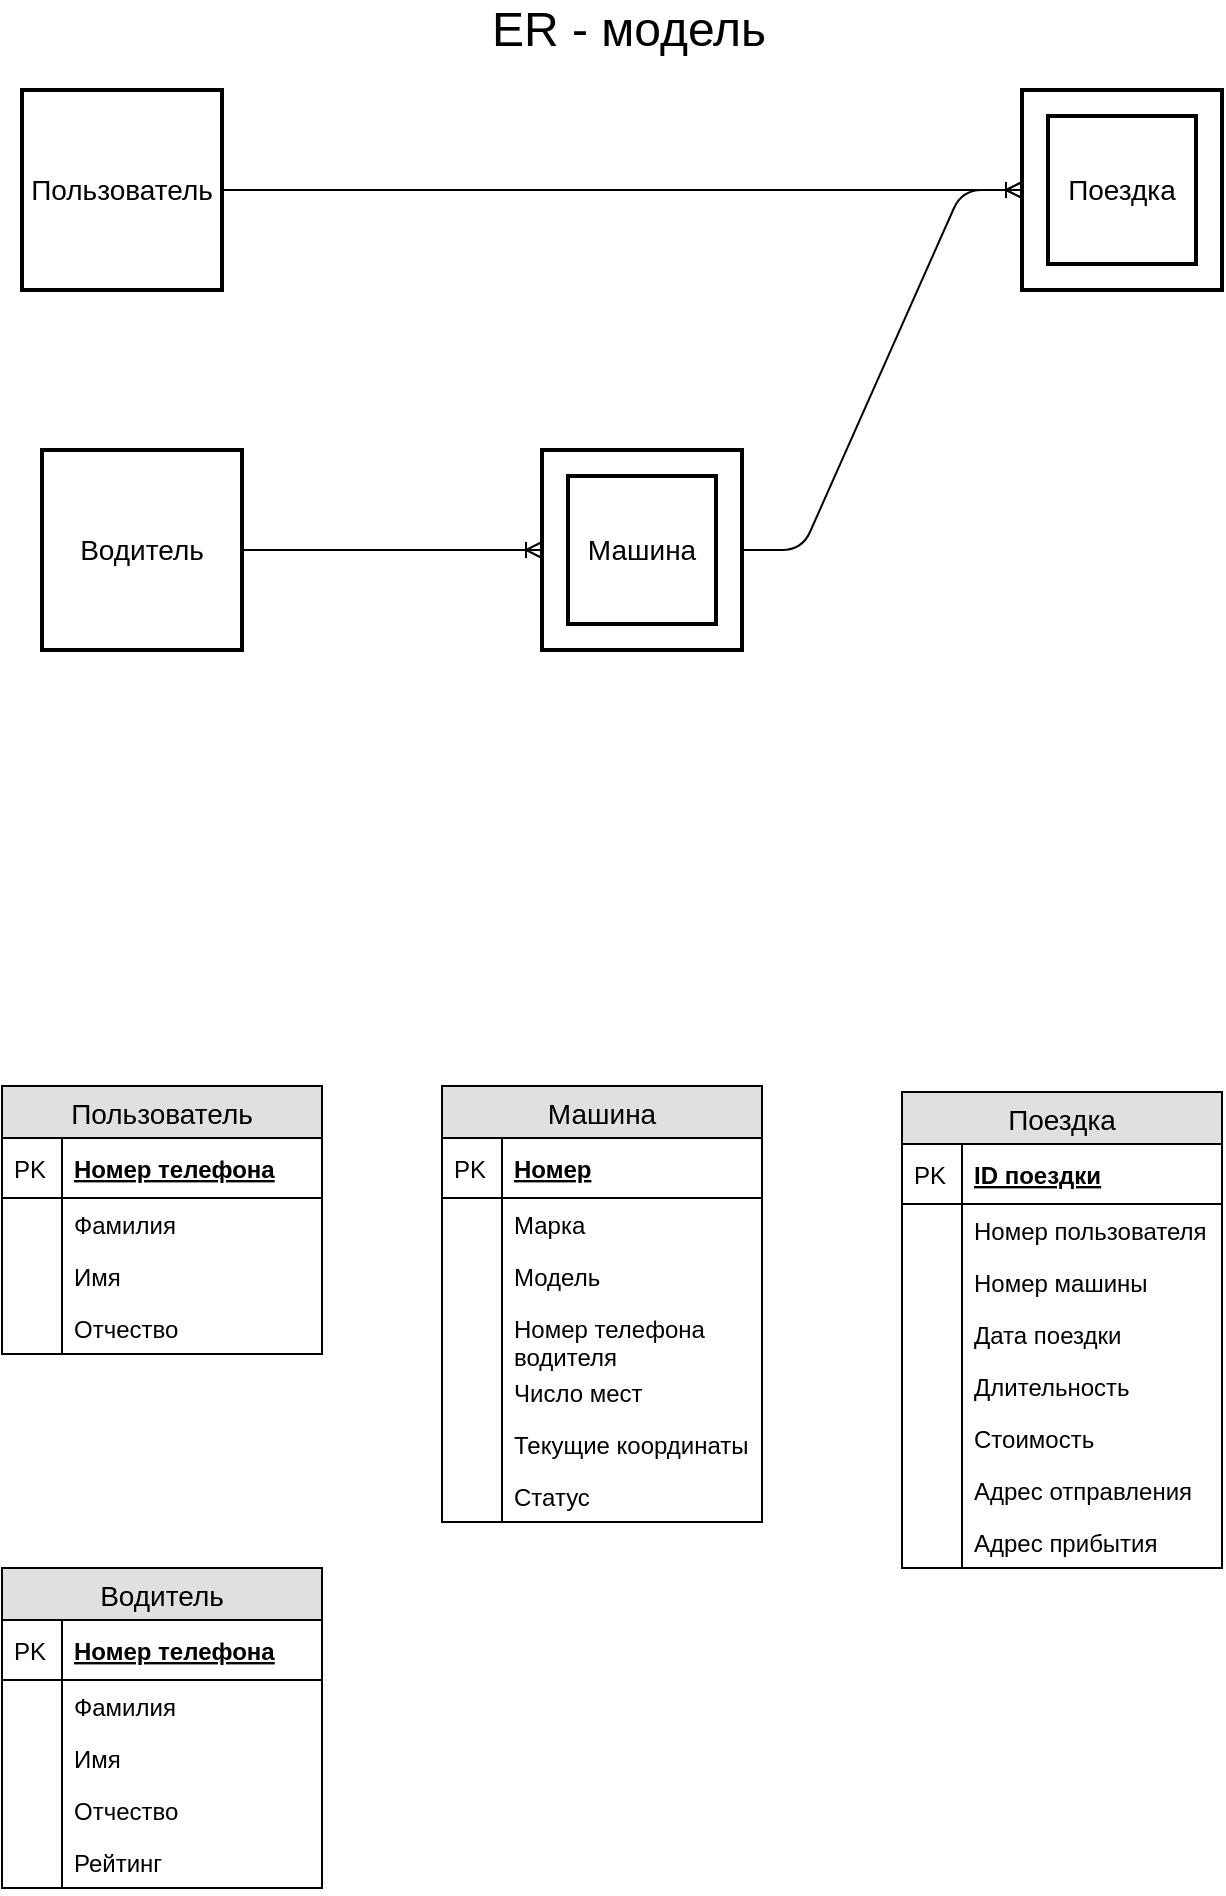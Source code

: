 <mxfile version="11.2.8" type="device" pages="1"><diagram id="2pzP-k6vwmW_36JHAura" name="Page-1"><mxGraphModel dx="1022" dy="446" grid="1" gridSize="10" guides="1" tooltips="1" connect="1" arrows="1" fold="1" page="1" pageScale="1" pageWidth="827" pageHeight="1169" math="0" shadow="0"><root><mxCell id="0"/><mxCell id="1" parent="0"/><mxCell id="gprLKUXx6EVPihSjwIoe-6" value="&lt;div&gt;Пользователь&lt;/div&gt;" style="strokeWidth=2;whiteSpace=wrap;html=1;align=center;fontSize=14;" vertex="1" parent="1"><mxGeometry x="120" y="60" width="100" height="100" as="geometry"/></mxCell><mxCell id="gprLKUXx6EVPihSjwIoe-7" value="Поездка" style="shape=ext;strokeWidth=2;margin=10;double=1;whiteSpace=wrap;html=1;align=center;fontSize=14;" vertex="1" parent="1"><mxGeometry x="620" y="60" width="100" height="100" as="geometry"/></mxCell><mxCell id="gprLKUXx6EVPihSjwIoe-8" value="Машина" style="shape=ext;strokeWidth=2;margin=10;double=1;whiteSpace=wrap;html=1;align=center;fontSize=14;" vertex="1" parent="1"><mxGeometry x="380" y="240" width="100" height="100" as="geometry"/></mxCell><mxCell id="gprLKUXx6EVPihSjwIoe-9" value="Водитель" style="strokeWidth=2;whiteSpace=wrap;html=1;align=center;fontSize=14;" vertex="1" parent="1"><mxGeometry x="130" y="240" width="100" height="100" as="geometry"/></mxCell><mxCell id="gprLKUXx6EVPihSjwIoe-15" value="" style="edgeStyle=entityRelationEdgeStyle;fontSize=12;html=1;endArrow=ERoneToMany;entryX=0;entryY=0.5;entryDx=0;entryDy=0;exitX=1;exitY=0.5;exitDx=0;exitDy=0;" edge="1" parent="1" source="gprLKUXx6EVPihSjwIoe-6" target="gprLKUXx6EVPihSjwIoe-7"><mxGeometry width="100" height="100" relative="1" as="geometry"><mxPoint x="470" y="200" as="sourcePoint"/><mxPoint x="570" y="100" as="targetPoint"/></mxGeometry></mxCell><mxCell id="gprLKUXx6EVPihSjwIoe-16" value="" style="edgeStyle=entityRelationEdgeStyle;fontSize=12;html=1;endArrow=ERoneToMany;entryX=0;entryY=0.5;entryDx=0;entryDy=0;exitX=1;exitY=0.5;exitDx=0;exitDy=0;" edge="1" parent="1" source="gprLKUXx6EVPihSjwIoe-8" target="gprLKUXx6EVPihSjwIoe-7"><mxGeometry width="100" height="100" relative="1" as="geometry"><mxPoint x="490" y="260" as="sourcePoint"/><mxPoint x="590" y="160" as="targetPoint"/></mxGeometry></mxCell><mxCell id="gprLKUXx6EVPihSjwIoe-19" value="" style="edgeStyle=entityRelationEdgeStyle;fontSize=12;html=1;endArrow=ERoneToMany;entryX=0;entryY=0.5;entryDx=0;entryDy=0;exitX=1;exitY=0.5;exitDx=0;exitDy=0;" edge="1" parent="1" source="gprLKUXx6EVPihSjwIoe-9" target="gprLKUXx6EVPihSjwIoe-8"><mxGeometry width="100" height="100" relative="1" as="geometry"><mxPoint x="280" y="460" as="sourcePoint"/><mxPoint x="380" y="360" as="targetPoint"/></mxGeometry></mxCell><mxCell id="gprLKUXx6EVPihSjwIoe-20" value="&lt;font style=&quot;font-size: 24px&quot;&gt;ER - модель&lt;/font&gt;" style="text;html=1;strokeColor=none;fillColor=none;align=center;verticalAlign=middle;whiteSpace=wrap;rounded=0;" vertex="1" parent="1"><mxGeometry x="310" y="20" width="227" height="20" as="geometry"/></mxCell><mxCell id="gprLKUXx6EVPihSjwIoe-21" value="Пользователь" style="swimlane;fontStyle=0;childLayout=stackLayout;horizontal=1;startSize=26;fillColor=#e0e0e0;horizontalStack=0;resizeParent=1;resizeParentMax=0;resizeLast=0;collapsible=1;marginBottom=0;swimlaneFillColor=#ffffff;align=center;fontSize=14;" vertex="1" parent="1"><mxGeometry x="110" y="558" width="160" height="134" as="geometry"/></mxCell><mxCell id="gprLKUXx6EVPihSjwIoe-22" value="Номер телефона" style="shape=partialRectangle;top=0;left=0;right=0;bottom=1;align=left;verticalAlign=middle;fillColor=none;spacingLeft=34;spacingRight=4;overflow=hidden;rotatable=0;points=[[0,0.5],[1,0.5]];portConstraint=eastwest;dropTarget=0;fontStyle=5;fontSize=12;" vertex="1" parent="gprLKUXx6EVPihSjwIoe-21"><mxGeometry y="26" width="160" height="30" as="geometry"/></mxCell><mxCell id="gprLKUXx6EVPihSjwIoe-23" value="PK" style="shape=partialRectangle;top=0;left=0;bottom=0;fillColor=none;align=left;verticalAlign=middle;spacingLeft=4;spacingRight=4;overflow=hidden;rotatable=0;points=[];portConstraint=eastwest;part=1;fontSize=12;" vertex="1" connectable="0" parent="gprLKUXx6EVPihSjwIoe-22"><mxGeometry width="30" height="30" as="geometry"/></mxCell><mxCell id="gprLKUXx6EVPihSjwIoe-24" value="Фамилия" style="shape=partialRectangle;top=0;left=0;right=0;bottom=0;align=left;verticalAlign=top;fillColor=none;spacingLeft=34;spacingRight=4;overflow=hidden;rotatable=0;points=[[0,0.5],[1,0.5]];portConstraint=eastwest;dropTarget=0;fontSize=12;" vertex="1" parent="gprLKUXx6EVPihSjwIoe-21"><mxGeometry y="56" width="160" height="26" as="geometry"/></mxCell><mxCell id="gprLKUXx6EVPihSjwIoe-25" value="" style="shape=partialRectangle;top=0;left=0;bottom=0;fillColor=none;align=left;verticalAlign=top;spacingLeft=4;spacingRight=4;overflow=hidden;rotatable=0;points=[];portConstraint=eastwest;part=1;fontSize=12;" vertex="1" connectable="0" parent="gprLKUXx6EVPihSjwIoe-24"><mxGeometry width="30" height="26" as="geometry"/></mxCell><mxCell id="gprLKUXx6EVPihSjwIoe-26" value="Имя" style="shape=partialRectangle;top=0;left=0;right=0;bottom=0;align=left;verticalAlign=top;fillColor=none;spacingLeft=34;spacingRight=4;overflow=hidden;rotatable=0;points=[[0,0.5],[1,0.5]];portConstraint=eastwest;dropTarget=0;fontSize=12;" vertex="1" parent="gprLKUXx6EVPihSjwIoe-21"><mxGeometry y="82" width="160" height="26" as="geometry"/></mxCell><mxCell id="gprLKUXx6EVPihSjwIoe-27" value="" style="shape=partialRectangle;top=0;left=0;bottom=0;fillColor=none;align=left;verticalAlign=top;spacingLeft=4;spacingRight=4;overflow=hidden;rotatable=0;points=[];portConstraint=eastwest;part=1;fontSize=12;" vertex="1" connectable="0" parent="gprLKUXx6EVPihSjwIoe-26"><mxGeometry width="30" height="26" as="geometry"/></mxCell><mxCell id="gprLKUXx6EVPihSjwIoe-28" value="Отчество" style="shape=partialRectangle;top=0;left=0;right=0;bottom=0;align=left;verticalAlign=top;fillColor=none;spacingLeft=34;spacingRight=4;overflow=hidden;rotatable=0;points=[[0,0.5],[1,0.5]];portConstraint=eastwest;dropTarget=0;fontSize=12;" vertex="1" parent="gprLKUXx6EVPihSjwIoe-21"><mxGeometry y="108" width="160" height="26" as="geometry"/></mxCell><mxCell id="gprLKUXx6EVPihSjwIoe-29" value="" style="shape=partialRectangle;top=0;left=0;bottom=0;fillColor=none;align=left;verticalAlign=top;spacingLeft=4;spacingRight=4;overflow=hidden;rotatable=0;points=[];portConstraint=eastwest;part=1;fontSize=12;" vertex="1" connectable="0" parent="gprLKUXx6EVPihSjwIoe-28"><mxGeometry width="30" height="26" as="geometry"/></mxCell><mxCell id="gprLKUXx6EVPihSjwIoe-63" value="Машина" style="swimlane;fontStyle=0;childLayout=stackLayout;horizontal=1;startSize=26;fillColor=#e0e0e0;horizontalStack=0;resizeParent=1;resizeParentMax=0;resizeLast=0;collapsible=1;marginBottom=0;swimlaneFillColor=#ffffff;align=center;fontSize=14;" vertex="1" parent="1"><mxGeometry x="330" y="558" width="160" height="218" as="geometry"/></mxCell><mxCell id="gprLKUXx6EVPihSjwIoe-64" value="Номер" style="shape=partialRectangle;top=0;left=0;right=0;bottom=1;align=left;verticalAlign=middle;fillColor=none;spacingLeft=34;spacingRight=4;overflow=hidden;rotatable=0;points=[[0,0.5],[1,0.5]];portConstraint=eastwest;dropTarget=0;fontStyle=5;fontSize=12;" vertex="1" parent="gprLKUXx6EVPihSjwIoe-63"><mxGeometry y="26" width="160" height="30" as="geometry"/></mxCell><mxCell id="gprLKUXx6EVPihSjwIoe-65" value="PK" style="shape=partialRectangle;top=0;left=0;bottom=0;fillColor=none;align=left;verticalAlign=middle;spacingLeft=4;spacingRight=4;overflow=hidden;rotatable=0;points=[];portConstraint=eastwest;part=1;fontSize=12;" vertex="1" connectable="0" parent="gprLKUXx6EVPihSjwIoe-64"><mxGeometry width="30" height="30" as="geometry"/></mxCell><mxCell id="gprLKUXx6EVPihSjwIoe-66" value="Марка" style="shape=partialRectangle;top=0;left=0;right=0;bottom=0;align=left;verticalAlign=top;fillColor=none;spacingLeft=34;spacingRight=4;overflow=hidden;rotatable=0;points=[[0,0.5],[1,0.5]];portConstraint=eastwest;dropTarget=0;fontSize=12;" vertex="1" parent="gprLKUXx6EVPihSjwIoe-63"><mxGeometry y="56" width="160" height="26" as="geometry"/></mxCell><mxCell id="gprLKUXx6EVPihSjwIoe-67" value="" style="shape=partialRectangle;top=0;left=0;bottom=0;fillColor=none;align=left;verticalAlign=top;spacingLeft=4;spacingRight=4;overflow=hidden;rotatable=0;points=[];portConstraint=eastwest;part=1;fontSize=12;" vertex="1" connectable="0" parent="gprLKUXx6EVPihSjwIoe-66"><mxGeometry width="30" height="26" as="geometry"/></mxCell><mxCell id="gprLKUXx6EVPihSjwIoe-68" value="Модель" style="shape=partialRectangle;top=0;left=0;right=0;bottom=0;align=left;verticalAlign=top;fillColor=none;spacingLeft=34;spacingRight=4;overflow=hidden;rotatable=0;points=[[0,0.5],[1,0.5]];portConstraint=eastwest;dropTarget=0;fontSize=12;" vertex="1" parent="gprLKUXx6EVPihSjwIoe-63"><mxGeometry y="82" width="160" height="26" as="geometry"/></mxCell><mxCell id="gprLKUXx6EVPihSjwIoe-69" value="" style="shape=partialRectangle;top=0;left=0;bottom=0;fillColor=none;align=left;verticalAlign=top;spacingLeft=4;spacingRight=4;overflow=hidden;rotatable=0;points=[];portConstraint=eastwest;part=1;fontSize=12;" vertex="1" connectable="0" parent="gprLKUXx6EVPihSjwIoe-68"><mxGeometry width="30" height="26" as="geometry"/></mxCell><mxCell id="gprLKUXx6EVPihSjwIoe-70" value="Номер телефона &#xA;водителя" style="shape=partialRectangle;top=0;left=0;right=0;bottom=0;align=left;verticalAlign=top;fillColor=none;spacingLeft=34;spacingRight=4;overflow=hidden;rotatable=0;points=[[0,0.5],[1,0.5]];portConstraint=eastwest;dropTarget=0;fontSize=12;" vertex="1" parent="gprLKUXx6EVPihSjwIoe-63"><mxGeometry y="108" width="160" height="32" as="geometry"/></mxCell><mxCell id="gprLKUXx6EVPihSjwIoe-71" value="" style="shape=partialRectangle;top=0;left=0;bottom=0;fillColor=none;align=left;verticalAlign=top;spacingLeft=4;spacingRight=4;overflow=hidden;rotatable=0;points=[];portConstraint=eastwest;part=1;fontSize=12;" vertex="1" connectable="0" parent="gprLKUXx6EVPihSjwIoe-70"><mxGeometry width="30" height="32" as="geometry"/></mxCell><mxCell id="gprLKUXx6EVPihSjwIoe-74" value="Число мест" style="shape=partialRectangle;top=0;left=0;right=0;bottom=0;align=left;verticalAlign=top;fillColor=none;spacingLeft=34;spacingRight=4;overflow=hidden;rotatable=0;points=[[0,0.5],[1,0.5]];portConstraint=eastwest;dropTarget=0;fontSize=12;" vertex="1" parent="gprLKUXx6EVPihSjwIoe-63"><mxGeometry y="140" width="160" height="26" as="geometry"/></mxCell><mxCell id="gprLKUXx6EVPihSjwIoe-75" value="" style="shape=partialRectangle;top=0;left=0;bottom=0;fillColor=none;align=left;verticalAlign=top;spacingLeft=4;spacingRight=4;overflow=hidden;rotatable=0;points=[];portConstraint=eastwest;part=1;fontSize=12;" vertex="1" connectable="0" parent="gprLKUXx6EVPihSjwIoe-74"><mxGeometry width="30" height="26" as="geometry"/></mxCell><mxCell id="gprLKUXx6EVPihSjwIoe-106" value="Текущие координаты" style="shape=partialRectangle;top=0;left=0;right=0;bottom=0;align=left;verticalAlign=top;fillColor=none;spacingLeft=34;spacingRight=4;overflow=hidden;rotatable=0;points=[[0,0.5],[1,0.5]];portConstraint=eastwest;dropTarget=0;fontSize=12;" vertex="1" parent="gprLKUXx6EVPihSjwIoe-63"><mxGeometry y="166" width="160" height="26" as="geometry"/></mxCell><mxCell id="gprLKUXx6EVPihSjwIoe-107" value="" style="shape=partialRectangle;top=0;left=0;bottom=0;fillColor=none;align=left;verticalAlign=top;spacingLeft=4;spacingRight=4;overflow=hidden;rotatable=0;points=[];portConstraint=eastwest;part=1;fontSize=12;" vertex="1" connectable="0" parent="gprLKUXx6EVPihSjwIoe-106"><mxGeometry width="30" height="26" as="geometry"/></mxCell><mxCell id="gprLKUXx6EVPihSjwIoe-108" value="Статус" style="shape=partialRectangle;top=0;left=0;right=0;bottom=0;align=left;verticalAlign=top;fillColor=none;spacingLeft=34;spacingRight=4;overflow=hidden;rotatable=0;points=[[0,0.5],[1,0.5]];portConstraint=eastwest;dropTarget=0;fontSize=12;" vertex="1" parent="gprLKUXx6EVPihSjwIoe-63"><mxGeometry y="192" width="160" height="26" as="geometry"/></mxCell><mxCell id="gprLKUXx6EVPihSjwIoe-109" value="" style="shape=partialRectangle;top=0;left=0;bottom=0;fillColor=none;align=left;verticalAlign=top;spacingLeft=4;spacingRight=4;overflow=hidden;rotatable=0;points=[];portConstraint=eastwest;part=1;fontSize=12;" vertex="1" connectable="0" parent="gprLKUXx6EVPihSjwIoe-108"><mxGeometry width="30" height="26" as="geometry"/></mxCell><mxCell id="gprLKUXx6EVPihSjwIoe-76" value="Поездка" style="swimlane;fontStyle=0;childLayout=stackLayout;horizontal=1;startSize=26;fillColor=#e0e0e0;horizontalStack=0;resizeParent=1;resizeParentMax=0;resizeLast=0;collapsible=1;marginBottom=0;swimlaneFillColor=#ffffff;align=center;fontSize=14;" vertex="1" parent="1"><mxGeometry x="560" y="561" width="160" height="238" as="geometry"/></mxCell><mxCell id="gprLKUXx6EVPihSjwIoe-77" value="ID поездки" style="shape=partialRectangle;top=0;left=0;right=0;bottom=1;align=left;verticalAlign=middle;fillColor=none;spacingLeft=34;spacingRight=4;overflow=hidden;rotatable=0;points=[[0,0.5],[1,0.5]];portConstraint=eastwest;dropTarget=0;fontStyle=5;fontSize=12;" vertex="1" parent="gprLKUXx6EVPihSjwIoe-76"><mxGeometry y="26" width="160" height="30" as="geometry"/></mxCell><mxCell id="gprLKUXx6EVPihSjwIoe-78" value="PK" style="shape=partialRectangle;top=0;left=0;bottom=0;fillColor=none;align=left;verticalAlign=middle;spacingLeft=4;spacingRight=4;overflow=hidden;rotatable=0;points=[];portConstraint=eastwest;part=1;fontSize=12;" vertex="1" connectable="0" parent="gprLKUXx6EVPihSjwIoe-77"><mxGeometry width="30" height="30" as="geometry"/></mxCell><mxCell id="gprLKUXx6EVPihSjwIoe-79" value="Номер пользователя" style="shape=partialRectangle;top=0;left=0;right=0;bottom=0;align=left;verticalAlign=top;fillColor=none;spacingLeft=34;spacingRight=4;overflow=hidden;rotatable=0;points=[[0,0.5],[1,0.5]];portConstraint=eastwest;dropTarget=0;fontSize=12;" vertex="1" parent="gprLKUXx6EVPihSjwIoe-76"><mxGeometry y="56" width="160" height="26" as="geometry"/></mxCell><mxCell id="gprLKUXx6EVPihSjwIoe-80" value="" style="shape=partialRectangle;top=0;left=0;bottom=0;fillColor=none;align=left;verticalAlign=top;spacingLeft=4;spacingRight=4;overflow=hidden;rotatable=0;points=[];portConstraint=eastwest;part=1;fontSize=12;" vertex="1" connectable="0" parent="gprLKUXx6EVPihSjwIoe-79"><mxGeometry width="30" height="26" as="geometry"/></mxCell><mxCell id="gprLKUXx6EVPihSjwIoe-81" value="Номер машины" style="shape=partialRectangle;top=0;left=0;right=0;bottom=0;align=left;verticalAlign=top;fillColor=none;spacingLeft=34;spacingRight=4;overflow=hidden;rotatable=0;points=[[0,0.5],[1,0.5]];portConstraint=eastwest;dropTarget=0;fontSize=12;" vertex="1" parent="gprLKUXx6EVPihSjwIoe-76"><mxGeometry y="82" width="160" height="26" as="geometry"/></mxCell><mxCell id="gprLKUXx6EVPihSjwIoe-82" value="" style="shape=partialRectangle;top=0;left=0;bottom=0;fillColor=none;align=left;verticalAlign=top;spacingLeft=4;spacingRight=4;overflow=hidden;rotatable=0;points=[];portConstraint=eastwest;part=1;fontSize=12;" vertex="1" connectable="0" parent="gprLKUXx6EVPihSjwIoe-81"><mxGeometry width="30" height="26" as="geometry"/></mxCell><mxCell id="gprLKUXx6EVPihSjwIoe-83" value="Дата поездки" style="shape=partialRectangle;top=0;left=0;right=0;bottom=0;align=left;verticalAlign=top;fillColor=none;spacingLeft=34;spacingRight=4;overflow=hidden;rotatable=0;points=[[0,0.5],[1,0.5]];portConstraint=eastwest;dropTarget=0;fontSize=12;" vertex="1" parent="gprLKUXx6EVPihSjwIoe-76"><mxGeometry y="108" width="160" height="26" as="geometry"/></mxCell><mxCell id="gprLKUXx6EVPihSjwIoe-84" value="" style="shape=partialRectangle;top=0;left=0;bottom=0;fillColor=none;align=left;verticalAlign=top;spacingLeft=4;spacingRight=4;overflow=hidden;rotatable=0;points=[];portConstraint=eastwest;part=1;fontSize=12;" vertex="1" connectable="0" parent="gprLKUXx6EVPihSjwIoe-83"><mxGeometry width="30" height="26" as="geometry"/></mxCell><mxCell id="gprLKUXx6EVPihSjwIoe-87" value="Длительность" style="shape=partialRectangle;top=0;left=0;right=0;bottom=0;align=left;verticalAlign=top;fillColor=none;spacingLeft=34;spacingRight=4;overflow=hidden;rotatable=0;points=[[0,0.5],[1,0.5]];portConstraint=eastwest;dropTarget=0;fontSize=12;" vertex="1" parent="gprLKUXx6EVPihSjwIoe-76"><mxGeometry y="134" width="160" height="26" as="geometry"/></mxCell><mxCell id="gprLKUXx6EVPihSjwIoe-88" value="" style="shape=partialRectangle;top=0;left=0;bottom=0;fillColor=none;align=left;verticalAlign=top;spacingLeft=4;spacingRight=4;overflow=hidden;rotatable=0;points=[];portConstraint=eastwest;part=1;fontSize=12;" vertex="1" connectable="0" parent="gprLKUXx6EVPihSjwIoe-87"><mxGeometry width="30" height="26" as="geometry"/></mxCell><mxCell id="gprLKUXx6EVPihSjwIoe-89" value="Стоимость" style="shape=partialRectangle;top=0;left=0;right=0;bottom=0;align=left;verticalAlign=top;fillColor=none;spacingLeft=34;spacingRight=4;overflow=hidden;rotatable=0;points=[[0,0.5],[1,0.5]];portConstraint=eastwest;dropTarget=0;fontSize=12;" vertex="1" parent="gprLKUXx6EVPihSjwIoe-76"><mxGeometry y="160" width="160" height="26" as="geometry"/></mxCell><mxCell id="gprLKUXx6EVPihSjwIoe-90" value="" style="shape=partialRectangle;top=0;left=0;bottom=0;fillColor=none;align=left;verticalAlign=top;spacingLeft=4;spacingRight=4;overflow=hidden;rotatable=0;points=[];portConstraint=eastwest;part=1;fontSize=12;" vertex="1" connectable="0" parent="gprLKUXx6EVPihSjwIoe-89"><mxGeometry width="30" height="26" as="geometry"/></mxCell><mxCell id="gprLKUXx6EVPihSjwIoe-91" value="Адрес отправления" style="shape=partialRectangle;top=0;left=0;right=0;bottom=0;align=left;verticalAlign=top;fillColor=none;spacingLeft=34;spacingRight=4;overflow=hidden;rotatable=0;points=[[0,0.5],[1,0.5]];portConstraint=eastwest;dropTarget=0;fontSize=12;" vertex="1" parent="gprLKUXx6EVPihSjwIoe-76"><mxGeometry y="186" width="160" height="26" as="geometry"/></mxCell><mxCell id="gprLKUXx6EVPihSjwIoe-92" value="" style="shape=partialRectangle;top=0;left=0;bottom=0;fillColor=none;align=left;verticalAlign=top;spacingLeft=4;spacingRight=4;overflow=hidden;rotatable=0;points=[];portConstraint=eastwest;part=1;fontSize=12;" vertex="1" connectable="0" parent="gprLKUXx6EVPihSjwIoe-91"><mxGeometry width="30" height="26" as="geometry"/></mxCell><mxCell id="gprLKUXx6EVPihSjwIoe-93" value="Адрес прибытия" style="shape=partialRectangle;top=0;left=0;right=0;bottom=0;align=left;verticalAlign=top;fillColor=none;spacingLeft=34;spacingRight=4;overflow=hidden;rotatable=0;points=[[0,0.5],[1,0.5]];portConstraint=eastwest;dropTarget=0;fontSize=12;" vertex="1" parent="gprLKUXx6EVPihSjwIoe-76"><mxGeometry y="212" width="160" height="26" as="geometry"/></mxCell><mxCell id="gprLKUXx6EVPihSjwIoe-94" value="" style="shape=partialRectangle;top=0;left=0;bottom=0;fillColor=none;align=left;verticalAlign=top;spacingLeft=4;spacingRight=4;overflow=hidden;rotatable=0;points=[];portConstraint=eastwest;part=1;fontSize=12;" vertex="1" connectable="0" parent="gprLKUXx6EVPihSjwIoe-93"><mxGeometry width="30" height="26" as="geometry"/></mxCell><mxCell id="gprLKUXx6EVPihSjwIoe-110" value="Водитель" style="swimlane;fontStyle=0;childLayout=stackLayout;horizontal=1;startSize=26;fillColor=#e0e0e0;horizontalStack=0;resizeParent=1;resizeParentMax=0;resizeLast=0;collapsible=1;marginBottom=0;swimlaneFillColor=#ffffff;align=center;fontSize=14;" vertex="1" parent="1"><mxGeometry x="110" y="799" width="160" height="160" as="geometry"/></mxCell><mxCell id="gprLKUXx6EVPihSjwIoe-111" value="Номер телефона" style="shape=partialRectangle;top=0;left=0;right=0;bottom=1;align=left;verticalAlign=middle;fillColor=none;spacingLeft=34;spacingRight=4;overflow=hidden;rotatable=0;points=[[0,0.5],[1,0.5]];portConstraint=eastwest;dropTarget=0;fontStyle=5;fontSize=12;" vertex="1" parent="gprLKUXx6EVPihSjwIoe-110"><mxGeometry y="26" width="160" height="30" as="geometry"/></mxCell><mxCell id="gprLKUXx6EVPihSjwIoe-112" value="PK" style="shape=partialRectangle;top=0;left=0;bottom=0;fillColor=none;align=left;verticalAlign=middle;spacingLeft=4;spacingRight=4;overflow=hidden;rotatable=0;points=[];portConstraint=eastwest;part=1;fontSize=12;" vertex="1" connectable="0" parent="gprLKUXx6EVPihSjwIoe-111"><mxGeometry width="30" height="30" as="geometry"/></mxCell><mxCell id="gprLKUXx6EVPihSjwIoe-113" value="Фамилия" style="shape=partialRectangle;top=0;left=0;right=0;bottom=0;align=left;verticalAlign=top;fillColor=none;spacingLeft=34;spacingRight=4;overflow=hidden;rotatable=0;points=[[0,0.5],[1,0.5]];portConstraint=eastwest;dropTarget=0;fontSize=12;" vertex="1" parent="gprLKUXx6EVPihSjwIoe-110"><mxGeometry y="56" width="160" height="26" as="geometry"/></mxCell><mxCell id="gprLKUXx6EVPihSjwIoe-114" value="" style="shape=partialRectangle;top=0;left=0;bottom=0;fillColor=none;align=left;verticalAlign=top;spacingLeft=4;spacingRight=4;overflow=hidden;rotatable=0;points=[];portConstraint=eastwest;part=1;fontSize=12;" vertex="1" connectable="0" parent="gprLKUXx6EVPihSjwIoe-113"><mxGeometry width="30" height="26" as="geometry"/></mxCell><mxCell id="gprLKUXx6EVPihSjwIoe-115" value="Имя" style="shape=partialRectangle;top=0;left=0;right=0;bottom=0;align=left;verticalAlign=top;fillColor=none;spacingLeft=34;spacingRight=4;overflow=hidden;rotatable=0;points=[[0,0.5],[1,0.5]];portConstraint=eastwest;dropTarget=0;fontSize=12;" vertex="1" parent="gprLKUXx6EVPihSjwIoe-110"><mxGeometry y="82" width="160" height="26" as="geometry"/></mxCell><mxCell id="gprLKUXx6EVPihSjwIoe-116" value="" style="shape=partialRectangle;top=0;left=0;bottom=0;fillColor=none;align=left;verticalAlign=top;spacingLeft=4;spacingRight=4;overflow=hidden;rotatable=0;points=[];portConstraint=eastwest;part=1;fontSize=12;" vertex="1" connectable="0" parent="gprLKUXx6EVPihSjwIoe-115"><mxGeometry width="30" height="26" as="geometry"/></mxCell><mxCell id="gprLKUXx6EVPihSjwIoe-117" value="Отчество" style="shape=partialRectangle;top=0;left=0;right=0;bottom=0;align=left;verticalAlign=top;fillColor=none;spacingLeft=34;spacingRight=4;overflow=hidden;rotatable=0;points=[[0,0.5],[1,0.5]];portConstraint=eastwest;dropTarget=0;fontSize=12;" vertex="1" parent="gprLKUXx6EVPihSjwIoe-110"><mxGeometry y="108" width="160" height="26" as="geometry"/></mxCell><mxCell id="gprLKUXx6EVPihSjwIoe-118" value="" style="shape=partialRectangle;top=0;left=0;bottom=0;fillColor=none;align=left;verticalAlign=top;spacingLeft=4;spacingRight=4;overflow=hidden;rotatable=0;points=[];portConstraint=eastwest;part=1;fontSize=12;" vertex="1" connectable="0" parent="gprLKUXx6EVPihSjwIoe-117"><mxGeometry width="30" height="26" as="geometry"/></mxCell><mxCell id="gprLKUXx6EVPihSjwIoe-121" value="Рейтинг" style="shape=partialRectangle;top=0;left=0;right=0;bottom=0;align=left;verticalAlign=top;fillColor=none;spacingLeft=34;spacingRight=4;overflow=hidden;rotatable=0;points=[[0,0.5],[1,0.5]];portConstraint=eastwest;dropTarget=0;fontSize=12;" vertex="1" parent="gprLKUXx6EVPihSjwIoe-110"><mxGeometry y="134" width="160" height="26" as="geometry"/></mxCell><mxCell id="gprLKUXx6EVPihSjwIoe-122" value="" style="shape=partialRectangle;top=0;left=0;bottom=0;fillColor=none;align=left;verticalAlign=top;spacingLeft=4;spacingRight=4;overflow=hidden;rotatable=0;points=[];portConstraint=eastwest;part=1;fontSize=12;" vertex="1" connectable="0" parent="gprLKUXx6EVPihSjwIoe-121"><mxGeometry width="30" height="26" as="geometry"/></mxCell></root></mxGraphModel></diagram></mxfile>